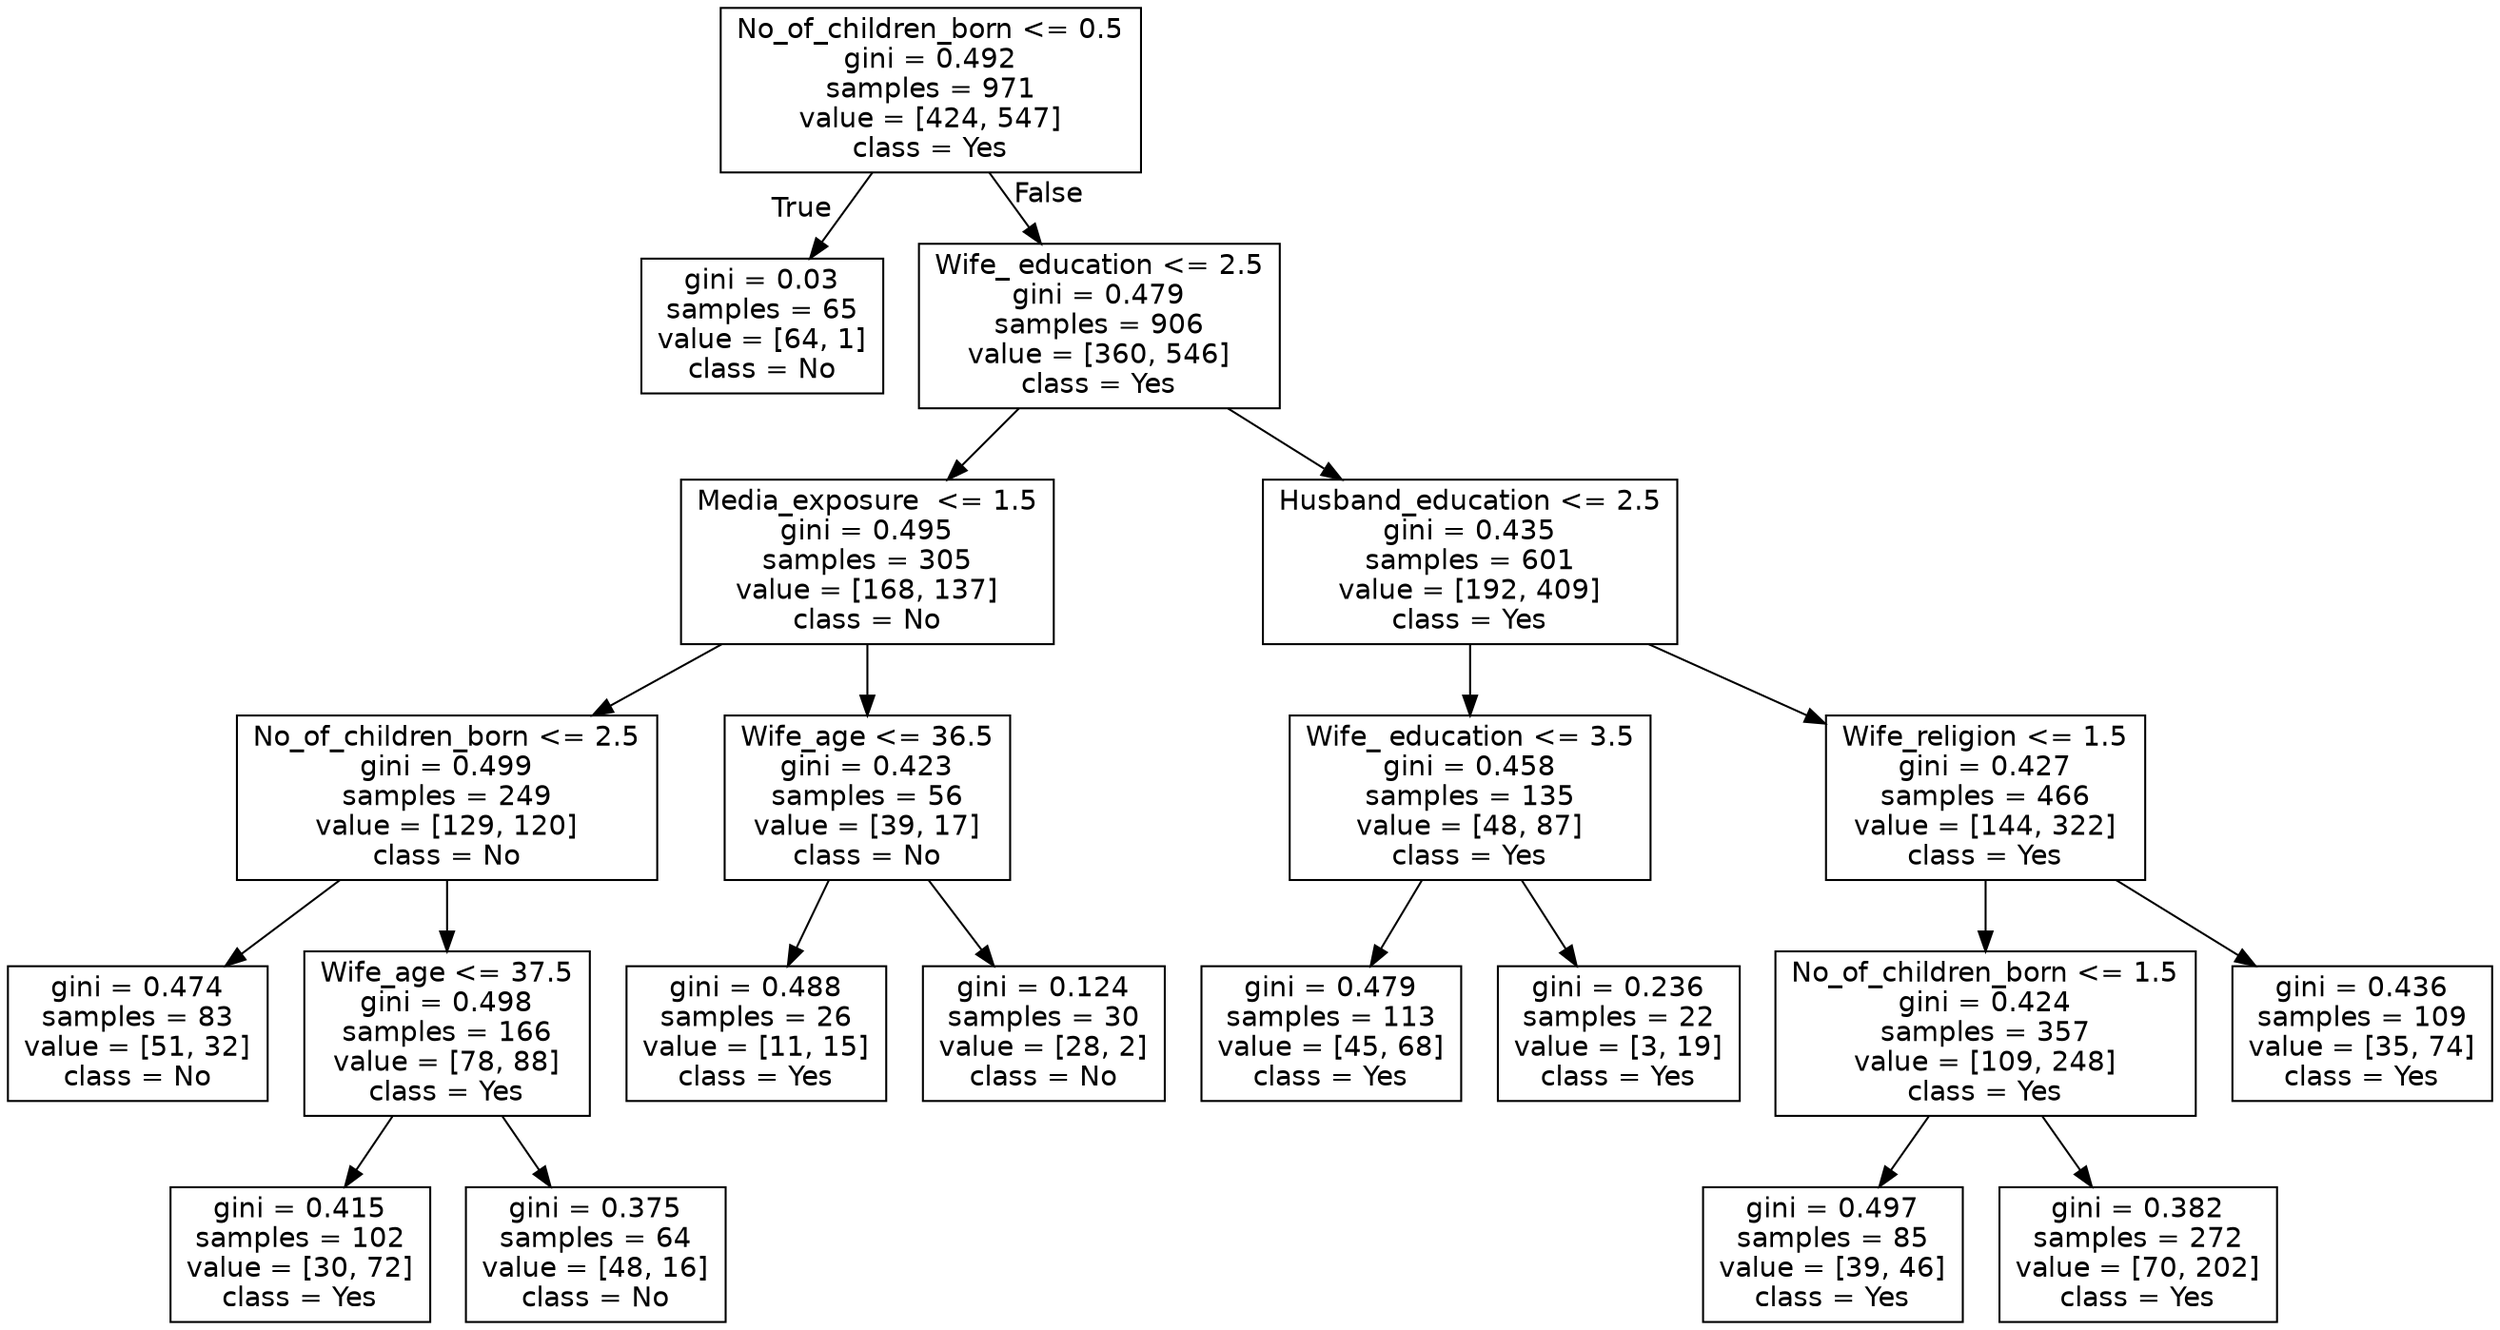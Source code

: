 digraph Tree {
node [shape=box, fontname="helvetica"] ;
edge [fontname="helvetica"] ;
0 [label="No_of_children_born <= 0.5\ngini = 0.492\nsamples = 971\nvalue = [424, 547]\nclass = Yes"] ;
1 [label="gini = 0.03\nsamples = 65\nvalue = [64, 1]\nclass = No"] ;
0 -> 1 [labeldistance=2.5, labelangle=45, headlabel="True"] ;
2 [label="Wife_ education <= 2.5\ngini = 0.479\nsamples = 906\nvalue = [360, 546]\nclass = Yes"] ;
0 -> 2 [labeldistance=2.5, labelangle=-45, headlabel="False"] ;
3 [label="Media_exposure  <= 1.5\ngini = 0.495\nsamples = 305\nvalue = [168, 137]\nclass = No"] ;
2 -> 3 ;
4 [label="No_of_children_born <= 2.5\ngini = 0.499\nsamples = 249\nvalue = [129, 120]\nclass = No"] ;
3 -> 4 ;
5 [label="gini = 0.474\nsamples = 83\nvalue = [51, 32]\nclass = No"] ;
4 -> 5 ;
6 [label="Wife_age <= 37.5\ngini = 0.498\nsamples = 166\nvalue = [78, 88]\nclass = Yes"] ;
4 -> 6 ;
7 [label="gini = 0.415\nsamples = 102\nvalue = [30, 72]\nclass = Yes"] ;
6 -> 7 ;
8 [label="gini = 0.375\nsamples = 64\nvalue = [48, 16]\nclass = No"] ;
6 -> 8 ;
9 [label="Wife_age <= 36.5\ngini = 0.423\nsamples = 56\nvalue = [39, 17]\nclass = No"] ;
3 -> 9 ;
10 [label="gini = 0.488\nsamples = 26\nvalue = [11, 15]\nclass = Yes"] ;
9 -> 10 ;
11 [label="gini = 0.124\nsamples = 30\nvalue = [28, 2]\nclass = No"] ;
9 -> 11 ;
12 [label="Husband_education <= 2.5\ngini = 0.435\nsamples = 601\nvalue = [192, 409]\nclass = Yes"] ;
2 -> 12 ;
13 [label="Wife_ education <= 3.5\ngini = 0.458\nsamples = 135\nvalue = [48, 87]\nclass = Yes"] ;
12 -> 13 ;
14 [label="gini = 0.479\nsamples = 113\nvalue = [45, 68]\nclass = Yes"] ;
13 -> 14 ;
15 [label="gini = 0.236\nsamples = 22\nvalue = [3, 19]\nclass = Yes"] ;
13 -> 15 ;
16 [label="Wife_religion <= 1.5\ngini = 0.427\nsamples = 466\nvalue = [144, 322]\nclass = Yes"] ;
12 -> 16 ;
17 [label="No_of_children_born <= 1.5\ngini = 0.424\nsamples = 357\nvalue = [109, 248]\nclass = Yes"] ;
16 -> 17 ;
18 [label="gini = 0.497\nsamples = 85\nvalue = [39, 46]\nclass = Yes"] ;
17 -> 18 ;
19 [label="gini = 0.382\nsamples = 272\nvalue = [70, 202]\nclass = Yes"] ;
17 -> 19 ;
20 [label="gini = 0.436\nsamples = 109\nvalue = [35, 74]\nclass = Yes"] ;
16 -> 20 ;
}